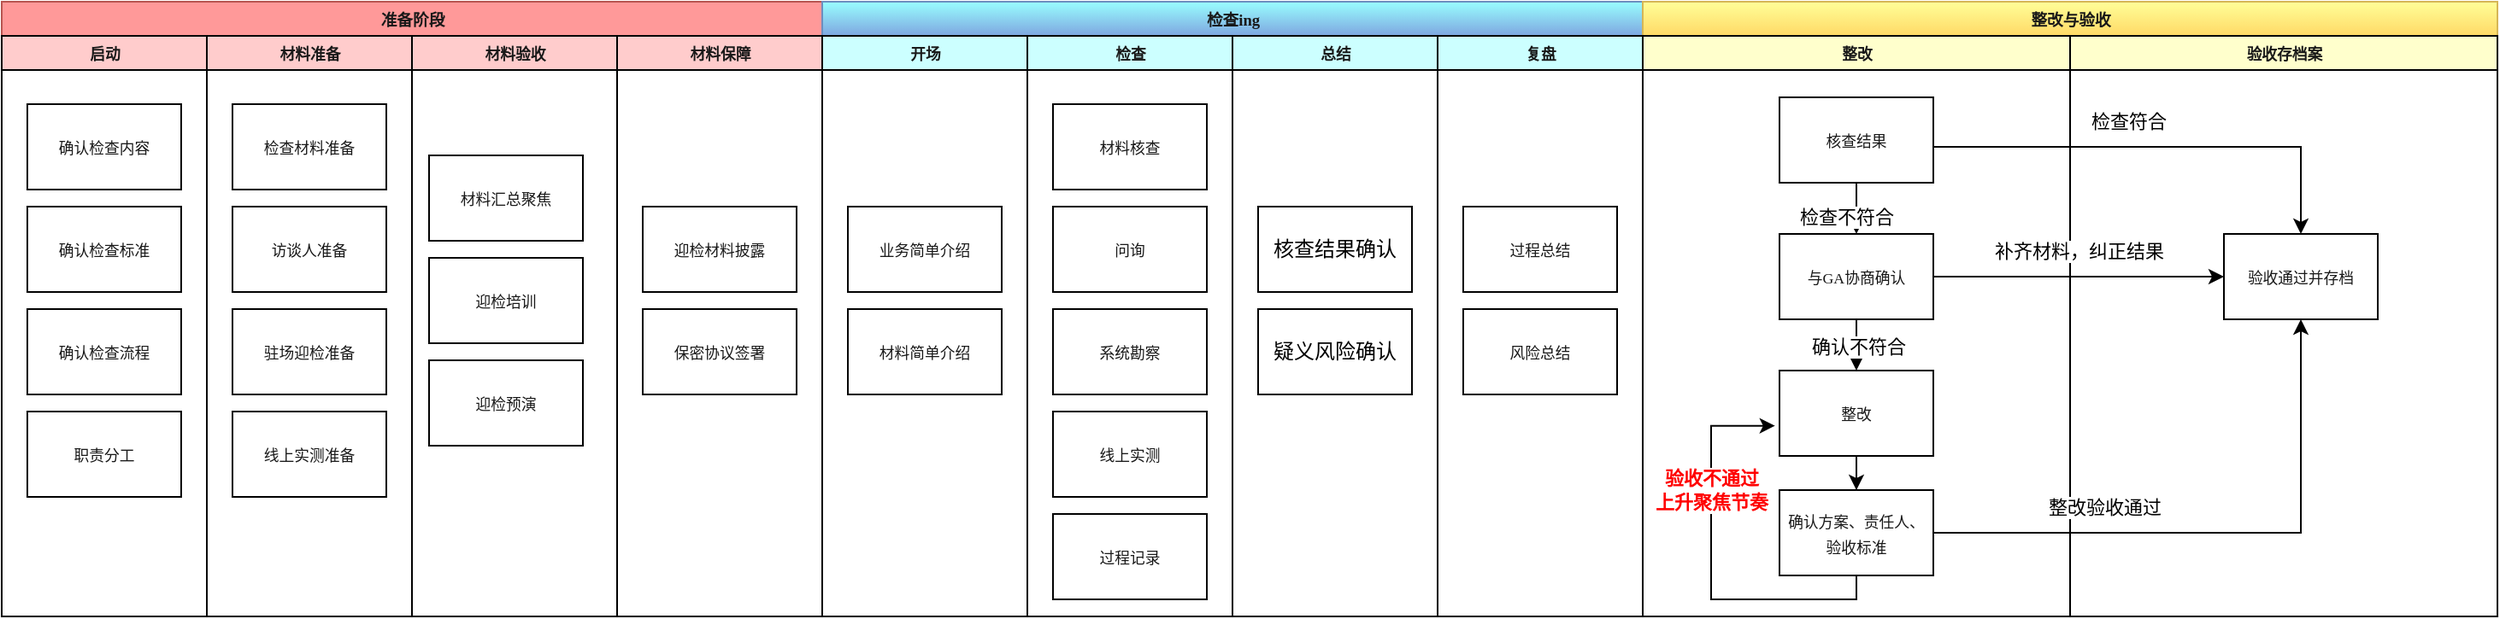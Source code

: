 <mxfile version="20.7.3" type="github">
  <diagram id="prtHgNgQTEPvFCAcTncT" name="Page-1">
    <mxGraphModel dx="1880" dy="695" grid="1" gridSize="10" guides="1" tooltips="1" connect="1" arrows="1" fold="1" page="1" pageScale="1" pageWidth="827" pageHeight="1169" math="0" shadow="0">
      <root>
        <mxCell id="0" />
        <mxCell id="1" parent="0" />
        <mxCell id="dNxyNK7c78bLwvsdeMH5-11" value="&lt;span style=&quot;font-family: &amp;quot;Microsoft YaHei&amp;quot;; font-size: 7pt; color: rgb(25, 25, 25); background-color: transparent;&quot;&gt;准备阶段&lt;/span&gt;" style="swimlane;html=1;startSize=20;horizontal=1;containerType=tree;glass=0;fillColor=#FF9999;strokeColor=#b85450;" parent="1" vertex="1">
          <mxGeometry x="20" y="40" width="480" height="360" as="geometry">
            <mxRectangle x="40" y="80" width="90" height="30" as="alternateBounds" />
          </mxGeometry>
        </mxCell>
        <mxCell id="OTApJZgQJJiU-7IRqIAa-1" value="&lt;span style=&quot;font-family: &amp;quot;Microsoft YaHei&amp;quot;; font-size: 6.667pt; color: rgb(25, 25, 25); background-color: transparent;&quot;&gt;启动&lt;/span&gt;" style="swimlane;html=1;startSize=20;horizontal=1;containerType=tree;glass=0;gradientColor=none;fillColor=#FFCCCC;" parent="dNxyNK7c78bLwvsdeMH5-11" vertex="1">
          <mxGeometry y="20" width="120" height="340" as="geometry">
            <mxRectangle x="40" y="80" width="90" height="30" as="alternateBounds" />
          </mxGeometry>
        </mxCell>
        <mxCell id="OTApJZgQJJiU-7IRqIAa-5" value="&lt;span style=&quot;font-family:&#39;Microsoft YaHei&#39;; font-size:6.667pt; color:#191919;&quot;&gt;确认检查内容&lt;/span&gt;" style="rounded=0;whiteSpace=wrap;html=1;" parent="OTApJZgQJJiU-7IRqIAa-1" vertex="1">
          <mxGeometry x="15" y="40" width="90" height="50" as="geometry" />
        </mxCell>
        <mxCell id="OTApJZgQJJiU-7IRqIAa-6" value="&lt;span style=&quot;font-family:&#39;Microsoft YaHei&#39;; font-size:6.667pt; color:#191919;&quot;&gt;确认检查标准&lt;/span&gt;" style="rounded=0;whiteSpace=wrap;html=1;" parent="OTApJZgQJJiU-7IRqIAa-1" vertex="1">
          <mxGeometry x="15" y="100" width="90" height="50" as="geometry" />
        </mxCell>
        <mxCell id="OTApJZgQJJiU-7IRqIAa-7" value="&lt;span style=&quot;font-family:&#39;Microsoft YaHei&#39;; font-size:6.667pt; color:#191919;&quot;&gt;确认检查流程&lt;/span&gt;" style="rounded=0;whiteSpace=wrap;html=1;" parent="OTApJZgQJJiU-7IRqIAa-1" vertex="1">
          <mxGeometry x="15" y="160" width="90" height="50" as="geometry" />
        </mxCell>
        <mxCell id="OTApJZgQJJiU-7IRqIAa-8" value="&lt;span style=&quot;font-family:&#39;Microsoft YaHei&#39;; font-size:6.667pt; color:#191919;&quot;&gt;职责分工&lt;/span&gt;" style="rounded=0;whiteSpace=wrap;html=1;" parent="OTApJZgQJJiU-7IRqIAa-1" vertex="1">
          <mxGeometry x="15" y="220" width="90" height="50" as="geometry" />
        </mxCell>
        <mxCell id="OTApJZgQJJiU-7IRqIAa-9" value="&lt;span style=&quot;font-family:&#39;Microsoft YaHei&#39;; font-size:6.667pt; color:#191919;&quot;&gt;确认检查内容&lt;/span&gt;" style="rounded=0;whiteSpace=wrap;html=1;" parent="OTApJZgQJJiU-7IRqIAa-1" vertex="1">
          <mxGeometry x="15" y="40" width="90" height="50" as="geometry" />
        </mxCell>
        <mxCell id="OTApJZgQJJiU-7IRqIAa-10" value="&lt;span style=&quot;font-family:&#39;Microsoft YaHei&#39;; font-size:6.667pt; color:#191919;&quot;&gt;确认检查标准&lt;/span&gt;" style="rounded=0;whiteSpace=wrap;html=1;" parent="OTApJZgQJJiU-7IRqIAa-1" vertex="1">
          <mxGeometry x="15" y="100" width="90" height="50" as="geometry" />
        </mxCell>
        <mxCell id="OTApJZgQJJiU-7IRqIAa-11" value="&lt;span style=&quot;font-family:&#39;Microsoft YaHei&#39;; font-size:6.667pt; color:#191919;&quot;&gt;确认检查流程&lt;/span&gt;" style="rounded=0;whiteSpace=wrap;html=1;" parent="OTApJZgQJJiU-7IRqIAa-1" vertex="1">
          <mxGeometry x="15" y="160" width="90" height="50" as="geometry" />
        </mxCell>
        <mxCell id="OTApJZgQJJiU-7IRqIAa-2" value="&lt;span style=&quot;font-family: &amp;quot;Microsoft YaHei&amp;quot;; font-size: 6.667pt; color: rgb(25, 25, 25);&quot;&gt;材料准备&lt;/span&gt;" style="swimlane;html=1;startSize=20;horizontal=1;containerType=tree;glass=0;fillColor=#FFCCCC;" parent="dNxyNK7c78bLwvsdeMH5-11" vertex="1">
          <mxGeometry x="120" y="20" width="120" height="340" as="geometry">
            <mxRectangle x="40" y="80" width="90" height="30" as="alternateBounds" />
          </mxGeometry>
        </mxCell>
        <mxCell id="OTApJZgQJJiU-7IRqIAa-19" value="&lt;font face=&quot;Microsoft YaHei&quot; color=&quot;#191919&quot;&gt;&lt;span style=&quot;font-size: 8.889px;&quot;&gt;检查材料准备&lt;/span&gt;&lt;/font&gt;" style="rounded=0;whiteSpace=wrap;html=1;" parent="OTApJZgQJJiU-7IRqIAa-2" vertex="1">
          <mxGeometry x="15" y="40" width="90" height="50" as="geometry" />
        </mxCell>
        <mxCell id="OTApJZgQJJiU-7IRqIAa-18" value="&lt;span style=&quot;font-family:&#39;Microsoft YaHei&#39;; font-size:6.667pt; color:#191919;&quot;&gt;访谈人准备&lt;/span&gt;" style="rounded=0;whiteSpace=wrap;html=1;" parent="OTApJZgQJJiU-7IRqIAa-2" vertex="1">
          <mxGeometry x="15" y="100" width="90" height="50" as="geometry" />
        </mxCell>
        <mxCell id="OTApJZgQJJiU-7IRqIAa-14" value="&lt;font face=&quot;Microsoft YaHei&quot; color=&quot;#191919&quot;&gt;&lt;span style=&quot;font-size: 8.889px;&quot;&gt;驻场迎检准备&lt;/span&gt;&lt;/font&gt;" style="rounded=0;whiteSpace=wrap;html=1;" parent="OTApJZgQJJiU-7IRqIAa-2" vertex="1">
          <mxGeometry x="15" y="160" width="90" height="50" as="geometry" />
        </mxCell>
        <mxCell id="OTApJZgQJJiU-7IRqIAa-15" value="&lt;span style=&quot;font-family:&#39;Microsoft YaHei&#39;; font-size:6.667pt; color:#191919;&quot;&gt;线上实测准备&lt;/span&gt;" style="rounded=0;whiteSpace=wrap;html=1;" parent="OTApJZgQJJiU-7IRqIAa-2" vertex="1">
          <mxGeometry x="15" y="220" width="90" height="50" as="geometry" />
        </mxCell>
        <mxCell id="OTApJZgQJJiU-7IRqIAa-4" value="&lt;span style=&quot;font-family: &amp;quot;Microsoft YaHei&amp;quot;; font-size: 6.667pt; color: rgb(25, 25, 25);&quot;&gt;材料保障&lt;/span&gt;" style="swimlane;html=1;startSize=20;horizontal=1;containerType=tree;glass=0;fillColor=#FFCCCC;" parent="dNxyNK7c78bLwvsdeMH5-11" vertex="1">
          <mxGeometry x="360" y="20" width="120" height="340" as="geometry">
            <mxRectangle x="40" y="80" width="90" height="30" as="alternateBounds" />
          </mxGeometry>
        </mxCell>
        <mxCell id="OTApJZgQJJiU-7IRqIAa-26" value="&lt;font face=&quot;Microsoft YaHei&quot; color=&quot;#191919&quot;&gt;&lt;span style=&quot;font-size: 8.889px;&quot;&gt;迎检材料披露&lt;/span&gt;&lt;/font&gt;" style="rounded=0;whiteSpace=wrap;html=1;" parent="OTApJZgQJJiU-7IRqIAa-4" vertex="1">
          <mxGeometry x="15" y="100" width="90" height="50" as="geometry" />
        </mxCell>
        <mxCell id="OTApJZgQJJiU-7IRqIAa-27" value="&lt;span style=&quot;font-family:&#39;Microsoft YaHei&#39;; font-size:6.667pt; color:#191919;&quot;&gt;保密协议签署&lt;/span&gt;" style="rounded=0;whiteSpace=wrap;html=1;" parent="OTApJZgQJJiU-7IRqIAa-4" vertex="1">
          <mxGeometry x="15" y="160" width="90" height="50" as="geometry" />
        </mxCell>
        <mxCell id="OTApJZgQJJiU-7IRqIAa-3" value="&lt;span style=&quot;font-family: &amp;quot;Microsoft YaHei&amp;quot;; font-size: 6.667pt; color: rgb(25, 25, 25);&quot;&gt;材料验收&lt;/span&gt;" style="swimlane;html=1;startSize=20;horizontal=1;containerType=tree;glass=0;fillColor=#FFCCCC;" parent="dNxyNK7c78bLwvsdeMH5-11" vertex="1">
          <mxGeometry x="240" y="20" width="120" height="340" as="geometry">
            <mxRectangle x="40" y="80" width="90" height="30" as="alternateBounds" />
          </mxGeometry>
        </mxCell>
        <mxCell id="OTApJZgQJJiU-7IRqIAa-24" value="&lt;font face=&quot;Microsoft YaHei&quot; color=&quot;#191919&quot;&gt;&lt;span style=&quot;font-size: 8.889px;&quot;&gt;材料汇总聚焦&lt;/span&gt;&lt;/font&gt;" style="rounded=0;whiteSpace=wrap;html=1;" parent="OTApJZgQJJiU-7IRqIAa-3" vertex="1">
          <mxGeometry x="10" y="70" width="90" height="50" as="geometry" />
        </mxCell>
        <mxCell id="OTApJZgQJJiU-7IRqIAa-25" value="&lt;span style=&quot;font-family:&#39;Microsoft YaHei&#39;; font-size:6.667pt; color:#191919;&quot;&gt;迎检培训&lt;/span&gt;" style="rounded=0;whiteSpace=wrap;html=1;" parent="OTApJZgQJJiU-7IRqIAa-3" vertex="1">
          <mxGeometry x="10" y="130" width="90" height="50" as="geometry" />
        </mxCell>
        <mxCell id="OTApJZgQJJiU-7IRqIAa-22" value="&lt;font face=&quot;Microsoft YaHei&quot; color=&quot;#191919&quot;&gt;&lt;span style=&quot;font-size: 8.889px;&quot;&gt;迎检预演&lt;/span&gt;&lt;/font&gt;" style="rounded=0;whiteSpace=wrap;html=1;" parent="OTApJZgQJJiU-7IRqIAa-3" vertex="1">
          <mxGeometry x="10" y="190" width="90" height="50" as="geometry" />
        </mxCell>
        <mxCell id="OTApJZgQJJiU-7IRqIAa-29" value="&lt;span style=&quot;font-family: &amp;quot;Microsoft YaHei&amp;quot;; font-size: 7pt; color: rgb(25, 25, 25); background-color: transparent;&quot;&gt;检查ing&lt;/span&gt;" style="swimlane;html=1;startSize=20;horizontal=1;containerType=tree;glass=0;fillColor=#99FFFF;gradientColor=#7ea6e0;strokeColor=#6c8ebf;" parent="1" vertex="1">
          <mxGeometry x="500" y="40" width="480" height="360" as="geometry">
            <mxRectangle x="40" y="80" width="90" height="30" as="alternateBounds" />
          </mxGeometry>
        </mxCell>
        <mxCell id="OTApJZgQJJiU-7IRqIAa-30" value="&lt;span style=&quot;font-family: &amp;quot;Microsoft YaHei&amp;quot;; font-size: 6.667pt; color: rgb(25, 25, 25); background-color: transparent;&quot;&gt;开场&lt;/span&gt;" style="swimlane;html=1;startSize=20;horizontal=1;containerType=tree;glass=0;fillColor=#CCFFFF;" parent="OTApJZgQJJiU-7IRqIAa-29" vertex="1">
          <mxGeometry y="20" width="120" height="340" as="geometry">
            <mxRectangle x="40" y="80" width="90" height="30" as="alternateBounds" />
          </mxGeometry>
        </mxCell>
        <mxCell id="OTApJZgQJJiU-7IRqIAa-32" value="&lt;span style=&quot;font-family:&#39;Microsoft YaHei&#39;; font-size:6.667pt; color:#191919;&quot;&gt;确认检查标准&lt;/span&gt;" style="rounded=0;whiteSpace=wrap;html=1;" parent="OTApJZgQJJiU-7IRqIAa-30" vertex="1">
          <mxGeometry x="15" y="100" width="90" height="50" as="geometry" />
        </mxCell>
        <mxCell id="OTApJZgQJJiU-7IRqIAa-33" value="&lt;span style=&quot;font-family:&#39;Microsoft YaHei&#39;; font-size:6.667pt; color:#191919;&quot;&gt;材料简单介绍&lt;/span&gt;" style="rounded=0;whiteSpace=wrap;html=1;" parent="OTApJZgQJJiU-7IRqIAa-30" vertex="1">
          <mxGeometry x="15" y="160" width="90" height="50" as="geometry" />
        </mxCell>
        <mxCell id="OTApJZgQJJiU-7IRqIAa-36" value="&lt;span style=&quot;font-family:&#39;Microsoft YaHei&#39;; font-size:6.667pt; color:#191919;&quot;&gt;业务简单介绍&lt;/span&gt;" style="rounded=0;whiteSpace=wrap;html=1;" parent="OTApJZgQJJiU-7IRqIAa-30" vertex="1">
          <mxGeometry x="15" y="100" width="90" height="50" as="geometry" />
        </mxCell>
        <mxCell id="OTApJZgQJJiU-7IRqIAa-38" value="&lt;font face=&quot;Microsoft YaHei&quot; color=&quot;#191919&quot;&gt;&lt;span style=&quot;font-size: 8.889px;&quot;&gt;检查&lt;/span&gt;&lt;/font&gt;" style="swimlane;html=1;startSize=20;horizontal=1;containerType=tree;glass=0;fillColor=#CCFFFF;" parent="OTApJZgQJJiU-7IRqIAa-29" vertex="1">
          <mxGeometry x="120" y="20" width="120" height="340" as="geometry">
            <mxRectangle x="40" y="80" width="90" height="30" as="alternateBounds" />
          </mxGeometry>
        </mxCell>
        <mxCell id="OTApJZgQJJiU-7IRqIAa-39" value="&lt;font face=&quot;Microsoft YaHei&quot; color=&quot;#191919&quot;&gt;&lt;span style=&quot;font-size: 8.889px;&quot;&gt;材料核查&lt;/span&gt;&lt;/font&gt;" style="rounded=0;whiteSpace=wrap;html=1;" parent="OTApJZgQJJiU-7IRqIAa-38" vertex="1">
          <mxGeometry x="15" y="40" width="90" height="50" as="geometry" />
        </mxCell>
        <mxCell id="OTApJZgQJJiU-7IRqIAa-40" value="&lt;font face=&quot;Microsoft YaHei&quot; color=&quot;#191919&quot;&gt;&lt;span style=&quot;font-size: 8.889px;&quot;&gt;问询&lt;/span&gt;&lt;/font&gt;" style="rounded=0;whiteSpace=wrap;html=1;" parent="OTApJZgQJJiU-7IRqIAa-38" vertex="1">
          <mxGeometry x="15" y="100" width="90" height="50" as="geometry" />
        </mxCell>
        <mxCell id="OTApJZgQJJiU-7IRqIAa-41" value="&lt;font face=&quot;Microsoft YaHei&quot; color=&quot;#191919&quot;&gt;&lt;span style=&quot;font-size: 8.889px;&quot;&gt;系统勘察&lt;/span&gt;&lt;/font&gt;" style="rounded=0;whiteSpace=wrap;html=1;" parent="OTApJZgQJJiU-7IRqIAa-38" vertex="1">
          <mxGeometry x="15" y="160" width="90" height="50" as="geometry" />
        </mxCell>
        <mxCell id="OTApJZgQJJiU-7IRqIAa-42" value="&lt;font face=&quot;Microsoft YaHei&quot; color=&quot;#191919&quot;&gt;&lt;span style=&quot;font-size: 8.889px;&quot;&gt;线上实测&lt;/span&gt;&lt;/font&gt;" style="rounded=0;whiteSpace=wrap;html=1;" parent="OTApJZgQJJiU-7IRqIAa-38" vertex="1">
          <mxGeometry x="15" y="220" width="90" height="50" as="geometry" />
        </mxCell>
        <mxCell id="OTApJZgQJJiU-7IRqIAa-43" value="&lt;span style=&quot;font-family: &amp;quot;Microsoft YaHei&amp;quot;; font-size: 6.667pt; color: rgb(25, 25, 25);&quot;&gt;复盘&lt;/span&gt;" style="swimlane;html=1;startSize=20;horizontal=1;containerType=tree;glass=0;fillColor=#CCFFFF;" parent="OTApJZgQJJiU-7IRqIAa-29" vertex="1">
          <mxGeometry x="360" y="20" width="120" height="340" as="geometry">
            <mxRectangle x="40" y="80" width="90" height="30" as="alternateBounds" />
          </mxGeometry>
        </mxCell>
        <mxCell id="OTApJZgQJJiU-7IRqIAa-44" value="&lt;font face=&quot;Microsoft YaHei&quot; color=&quot;#191919&quot;&gt;&lt;span style=&quot;font-size: 8.889px;&quot;&gt;过程总结&lt;/span&gt;&lt;/font&gt;" style="rounded=0;whiteSpace=wrap;html=1;" parent="OTApJZgQJJiU-7IRqIAa-43" vertex="1">
          <mxGeometry x="15" y="100" width="90" height="50" as="geometry" />
        </mxCell>
        <mxCell id="OTApJZgQJJiU-7IRqIAa-45" value="&lt;font face=&quot;Microsoft YaHei&quot; color=&quot;#191919&quot;&gt;&lt;span style=&quot;font-size: 8.889px;&quot;&gt;风险总结&lt;br&gt;&lt;/span&gt;&lt;/font&gt;" style="rounded=0;whiteSpace=wrap;html=1;" parent="OTApJZgQJJiU-7IRqIAa-43" vertex="1">
          <mxGeometry x="15" y="160" width="90" height="50" as="geometry" />
        </mxCell>
        <mxCell id="OTApJZgQJJiU-7IRqIAa-46" value="&lt;span style=&quot;font-family: &amp;quot;Microsoft YaHei&amp;quot;; font-size: 6.667pt; color: rgb(25, 25, 25);&quot;&gt;总结&lt;/span&gt;" style="swimlane;html=1;startSize=20;horizontal=1;containerType=tree;glass=0;fillColor=#CCFFFF;" parent="OTApJZgQJJiU-7IRqIAa-29" vertex="1">
          <mxGeometry x="240" y="20" width="120" height="340" as="geometry">
            <mxRectangle x="40" y="80" width="90" height="30" as="alternateBounds" />
          </mxGeometry>
        </mxCell>
        <mxCell id="OTApJZgQJJiU-7IRqIAa-47" value="&lt;div class=&quot;lake-content&quot;&gt;&lt;span style=&quot;border-color: var(--border-color);&quot; class=&quot;ne-text&quot;&gt;疑义风险&lt;/span&gt;&lt;span style=&quot;border-color: var(--border-color); background-color: initial;&quot;&gt;确认&lt;/span&gt;&lt;br&gt;&lt;/div&gt;" style="rounded=0;whiteSpace=wrap;html=1;" parent="OTApJZgQJJiU-7IRqIAa-46" vertex="1">
          <mxGeometry x="15" y="160" width="90" height="50" as="geometry" />
        </mxCell>
        <mxCell id="OTApJZgQJJiU-7IRqIAa-48" value="&lt;div class=&quot;lake-content&quot;&gt;核查结果确认&lt;/div&gt;" style="rounded=0;whiteSpace=wrap;html=1;" parent="OTApJZgQJJiU-7IRqIAa-46" vertex="1">
          <mxGeometry x="15" y="100" width="90" height="50" as="geometry" />
        </mxCell>
        <mxCell id="OTApJZgQJJiU-7IRqIAa-53" value="&lt;font face=&quot;Microsoft YaHei&quot; color=&quot;#191919&quot;&gt;&lt;span style=&quot;font-size: 8.889px;&quot;&gt;过程记录&lt;/span&gt;&lt;/font&gt;" style="rounded=0;whiteSpace=wrap;html=1;" parent="1" vertex="1">
          <mxGeometry x="635" y="340" width="90" height="50" as="geometry" />
        </mxCell>
        <mxCell id="OTApJZgQJJiU-7IRqIAa-56" value="&lt;span style=&quot;font-family: &amp;quot;Microsoft YaHei&amp;quot;; font-size: 7pt; color: rgb(25, 25, 25); background-color: transparent;&quot;&gt;整改与验收&lt;/span&gt;" style="swimlane;html=1;startSize=20;horizontal=1;containerType=tree;glass=0;fillColor=#FFFF99;strokeColor=#d6b656;gradientColor=#ffd966;" parent="1" vertex="1">
          <mxGeometry x="980" y="40" width="500" height="360" as="geometry">
            <mxRectangle x="40" y="80" width="90" height="30" as="alternateBounds" />
          </mxGeometry>
        </mxCell>
        <mxCell id="OTApJZgQJJiU-7IRqIAa-57" value="&lt;span style=&quot;font-family: &amp;quot;Microsoft YaHei&amp;quot;; font-size: 6.667pt; color: rgb(25, 25, 25); background-color: transparent;&quot;&gt;整改&lt;/span&gt;" style="swimlane;html=1;startSize=20;horizontal=1;containerType=tree;glass=0;fillColor=#FFFFCC;" parent="OTApJZgQJJiU-7IRqIAa-56" vertex="1">
          <mxGeometry y="20" width="250" height="340" as="geometry">
            <mxRectangle x="40" y="80" width="90" height="30" as="alternateBounds" />
          </mxGeometry>
        </mxCell>
        <mxCell id="OTApJZgQJJiU-7IRqIAa-101" style="edgeStyle=orthogonalEdgeStyle;rounded=0;orthogonalLoop=1;jettySize=auto;html=1;entryX=0.5;entryY=0;entryDx=0;entryDy=0;" parent="OTApJZgQJJiU-7IRqIAa-57" source="OTApJZgQJJiU-7IRqIAa-59" target="OTApJZgQJJiU-7IRqIAa-100" edge="1">
          <mxGeometry relative="1" as="geometry" />
        </mxCell>
        <mxCell id="OTApJZgQJJiU-7IRqIAa-109" value="确认不符合" style="edgeLabel;html=1;align=center;verticalAlign=middle;resizable=0;points=[];" parent="OTApJZgQJJiU-7IRqIAa-101" vertex="1" connectable="0">
          <mxGeometry x="-0.049" y="-1" relative="1" as="geometry">
            <mxPoint as="offset" />
          </mxGeometry>
        </mxCell>
        <mxCell id="OTApJZgQJJiU-7IRqIAa-59" value="&lt;span style=&quot;font-family:&#39;Microsoft YaHei&#39;; font-size:6.667pt; color:#191919;&quot;&gt;与GA协商确认&lt;/span&gt;" style="rounded=0;whiteSpace=wrap;html=1;" parent="OTApJZgQJJiU-7IRqIAa-57" vertex="1">
          <mxGeometry x="80" y="116" width="90" height="50" as="geometry" />
        </mxCell>
        <mxCell id="OTApJZgQJJiU-7IRqIAa-79" style="edgeStyle=orthogonalEdgeStyle;rounded=0;orthogonalLoop=1;jettySize=auto;html=1;" parent="OTApJZgQJJiU-7IRqIAa-57" source="OTApJZgQJJiU-7IRqIAa-60" target="OTApJZgQJJiU-7IRqIAa-59" edge="1">
          <mxGeometry relative="1" as="geometry" />
        </mxCell>
        <mxCell id="OTApJZgQJJiU-7IRqIAa-60" value="&lt;span style=&quot;font-family:&#39;Microsoft YaHei&#39;; font-size:6.667pt; color:#191919;&quot;&gt;核查结果&lt;/span&gt;" style="rounded=0;whiteSpace=wrap;html=1;" parent="OTApJZgQJJiU-7IRqIAa-57" vertex="1">
          <mxGeometry x="80" y="36" width="90" height="50" as="geometry" />
        </mxCell>
        <mxCell id="OTApJZgQJJiU-7IRqIAa-80" value="检查不符合" style="edgeLabel;html=1;align=center;verticalAlign=middle;resizable=0;points=[];" parent="OTApJZgQJJiU-7IRqIAa-57" vertex="1" connectable="0">
          <mxGeometry x="140.0" y="110" as="geometry">
            <mxPoint x="-21" y="-4" as="offset" />
          </mxGeometry>
        </mxCell>
        <mxCell id="OTApJZgQJJiU-7IRqIAa-120" style="edgeStyle=orthogonalEdgeStyle;rounded=0;orthogonalLoop=1;jettySize=auto;html=1;entryX=0.5;entryY=0;entryDx=0;entryDy=0;" parent="OTApJZgQJJiU-7IRqIAa-57" source="OTApJZgQJJiU-7IRqIAa-100" target="OTApJZgQJJiU-7IRqIAa-119" edge="1">
          <mxGeometry relative="1" as="geometry" />
        </mxCell>
        <mxCell id="OTApJZgQJJiU-7IRqIAa-100" value="&lt;font face=&quot;Microsoft YaHei&quot; color=&quot;#191919&quot;&gt;&lt;span style=&quot;font-size: 8.889px;&quot;&gt;整改&lt;/span&gt;&lt;/font&gt;" style="rounded=0;whiteSpace=wrap;html=1;" parent="OTApJZgQJJiU-7IRqIAa-57" vertex="1">
          <mxGeometry x="80" y="196" width="90" height="50" as="geometry" />
        </mxCell>
        <mxCell id="OTApJZgQJJiU-7IRqIAa-121" style="edgeStyle=orthogonalEdgeStyle;rounded=0;orthogonalLoop=1;jettySize=auto;html=1;entryX=-0.029;entryY=0.647;entryDx=0;entryDy=0;entryPerimeter=0;" parent="OTApJZgQJJiU-7IRqIAa-57" source="OTApJZgQJJiU-7IRqIAa-119" target="OTApJZgQJJiU-7IRqIAa-100" edge="1">
          <mxGeometry relative="1" as="geometry">
            <Array as="points">
              <mxPoint x="125" y="330" />
              <mxPoint x="40" y="330" />
              <mxPoint x="40" y="228" />
            </Array>
          </mxGeometry>
        </mxCell>
        <mxCell id="OTApJZgQJJiU-7IRqIAa-122" value="&lt;b&gt;&lt;font color=&quot;#ff0000&quot;&gt;验收不通过&lt;br&gt;上升聚焦节奏&lt;/font&gt;&lt;br&gt;&lt;/b&gt;" style="edgeLabel;html=1;align=center;verticalAlign=middle;resizable=0;points=[];" parent="OTApJZgQJJiU-7IRqIAa-121" vertex="1" connectable="0">
          <mxGeometry x="0.116" y="3" relative="1" as="geometry">
            <mxPoint x="3" y="-30" as="offset" />
          </mxGeometry>
        </mxCell>
        <mxCell id="OTApJZgQJJiU-7IRqIAa-119" value="&lt;font face=&quot;Microsoft YaHei&quot; color=&quot;#191919&quot;&gt;&lt;span style=&quot;font-size: 8.889px;&quot;&gt;确认方案、责任人、验收标准&lt;/span&gt;&lt;/font&gt;" style="rounded=0;whiteSpace=wrap;html=1;" parent="OTApJZgQJJiU-7IRqIAa-57" vertex="1">
          <mxGeometry x="80" y="266" width="90" height="50" as="geometry" />
        </mxCell>
        <mxCell id="OTApJZgQJJiU-7IRqIAa-72" value="&lt;span style=&quot;font-family: &amp;quot;Microsoft YaHei&amp;quot;; font-size: 6.667pt; color: rgb(25, 25, 25); background-color: transparent;&quot;&gt;验收存档案&lt;br&gt;&lt;/span&gt;" style="swimlane;html=1;startSize=20;horizontal=1;containerType=tree;glass=0;fillColor=#FFFFCC;" parent="OTApJZgQJJiU-7IRqIAa-56" vertex="1">
          <mxGeometry x="250" y="20" width="250" height="340" as="geometry">
            <mxRectangle x="40" y="80" width="90" height="30" as="alternateBounds" />
          </mxGeometry>
        </mxCell>
        <mxCell id="OTApJZgQJJiU-7IRqIAa-74" value="&lt;font face=&quot;Microsoft YaHei&quot; color=&quot;#191919&quot;&gt;&lt;span style=&quot;font-size: 8.889px;&quot;&gt;验收通过并存档&lt;/span&gt;&lt;/font&gt;" style="rounded=0;whiteSpace=wrap;html=1;" parent="OTApJZgQJJiU-7IRqIAa-72" vertex="1">
          <mxGeometry x="90" y="116" width="90" height="50" as="geometry" />
        </mxCell>
        <mxCell id="OTApJZgQJJiU-7IRqIAa-75" style="edgeStyle=orthogonalEdgeStyle;rounded=0;orthogonalLoop=1;jettySize=auto;html=1;entryX=0.5;entryY=0;entryDx=0;entryDy=0;" parent="OTApJZgQJJiU-7IRqIAa-56" source="OTApJZgQJJiU-7IRqIAa-60" target="OTApJZgQJJiU-7IRqIAa-74" edge="1">
          <mxGeometry relative="1" as="geometry">
            <Array as="points">
              <mxPoint x="385" y="85" />
            </Array>
          </mxGeometry>
        </mxCell>
        <mxCell id="OTApJZgQJJiU-7IRqIAa-76" value="检查符合" style="edgeLabel;html=1;align=center;verticalAlign=middle;resizable=0;points=[];" parent="OTApJZgQJJiU-7IRqIAa-75" vertex="1" connectable="0">
          <mxGeometry x="-0.147" y="-2" relative="1" as="geometry">
            <mxPoint y="-17" as="offset" />
          </mxGeometry>
        </mxCell>
        <mxCell id="OTApJZgQJJiU-7IRqIAa-81" style="edgeStyle=orthogonalEdgeStyle;rounded=0;orthogonalLoop=1;jettySize=auto;html=1;entryX=0;entryY=0.5;entryDx=0;entryDy=0;" parent="OTApJZgQJJiU-7IRqIAa-56" source="OTApJZgQJJiU-7IRqIAa-59" target="OTApJZgQJJiU-7IRqIAa-74" edge="1">
          <mxGeometry relative="1" as="geometry" />
        </mxCell>
        <mxCell id="OTApJZgQJJiU-7IRqIAa-82" value="补齐材料，纠正结果" style="edgeLabel;html=1;align=center;verticalAlign=middle;resizable=0;points=[];" parent="OTApJZgQJJiU-7IRqIAa-81" vertex="1" connectable="0">
          <mxGeometry x="-0.108" relative="1" as="geometry">
            <mxPoint x="9" y="-15" as="offset" />
          </mxGeometry>
        </mxCell>
        <mxCell id="OTApJZgQJJiU-7IRqIAa-110" style="edgeStyle=orthogonalEdgeStyle;rounded=0;orthogonalLoop=1;jettySize=auto;html=1;entryX=0.5;entryY=1;entryDx=0;entryDy=0;exitX=1;exitY=0.5;exitDx=0;exitDy=0;" parent="OTApJZgQJJiU-7IRqIAa-56" source="OTApJZgQJJiU-7IRqIAa-119" target="OTApJZgQJJiU-7IRqIAa-74" edge="1">
          <mxGeometry relative="1" as="geometry" />
        </mxCell>
        <mxCell id="OTApJZgQJJiU-7IRqIAa-111" value="整改验收通过" style="edgeLabel;html=1;align=center;verticalAlign=middle;resizable=0;points=[];" parent="OTApJZgQJJiU-7IRqIAa-110" vertex="1" connectable="0">
          <mxGeometry x="-0.42" y="-5" relative="1" as="geometry">
            <mxPoint x="1" y="-20" as="offset" />
          </mxGeometry>
        </mxCell>
      </root>
    </mxGraphModel>
  </diagram>
</mxfile>
